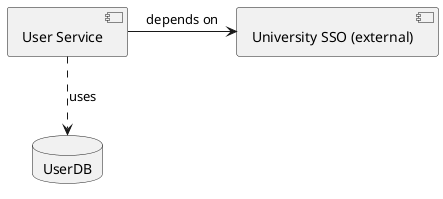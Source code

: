 @startuml User

[User Service] as C
database UserDB as udb
C .down.> udb : uses

C -> [University SSO (external)]:depends on

@enduml